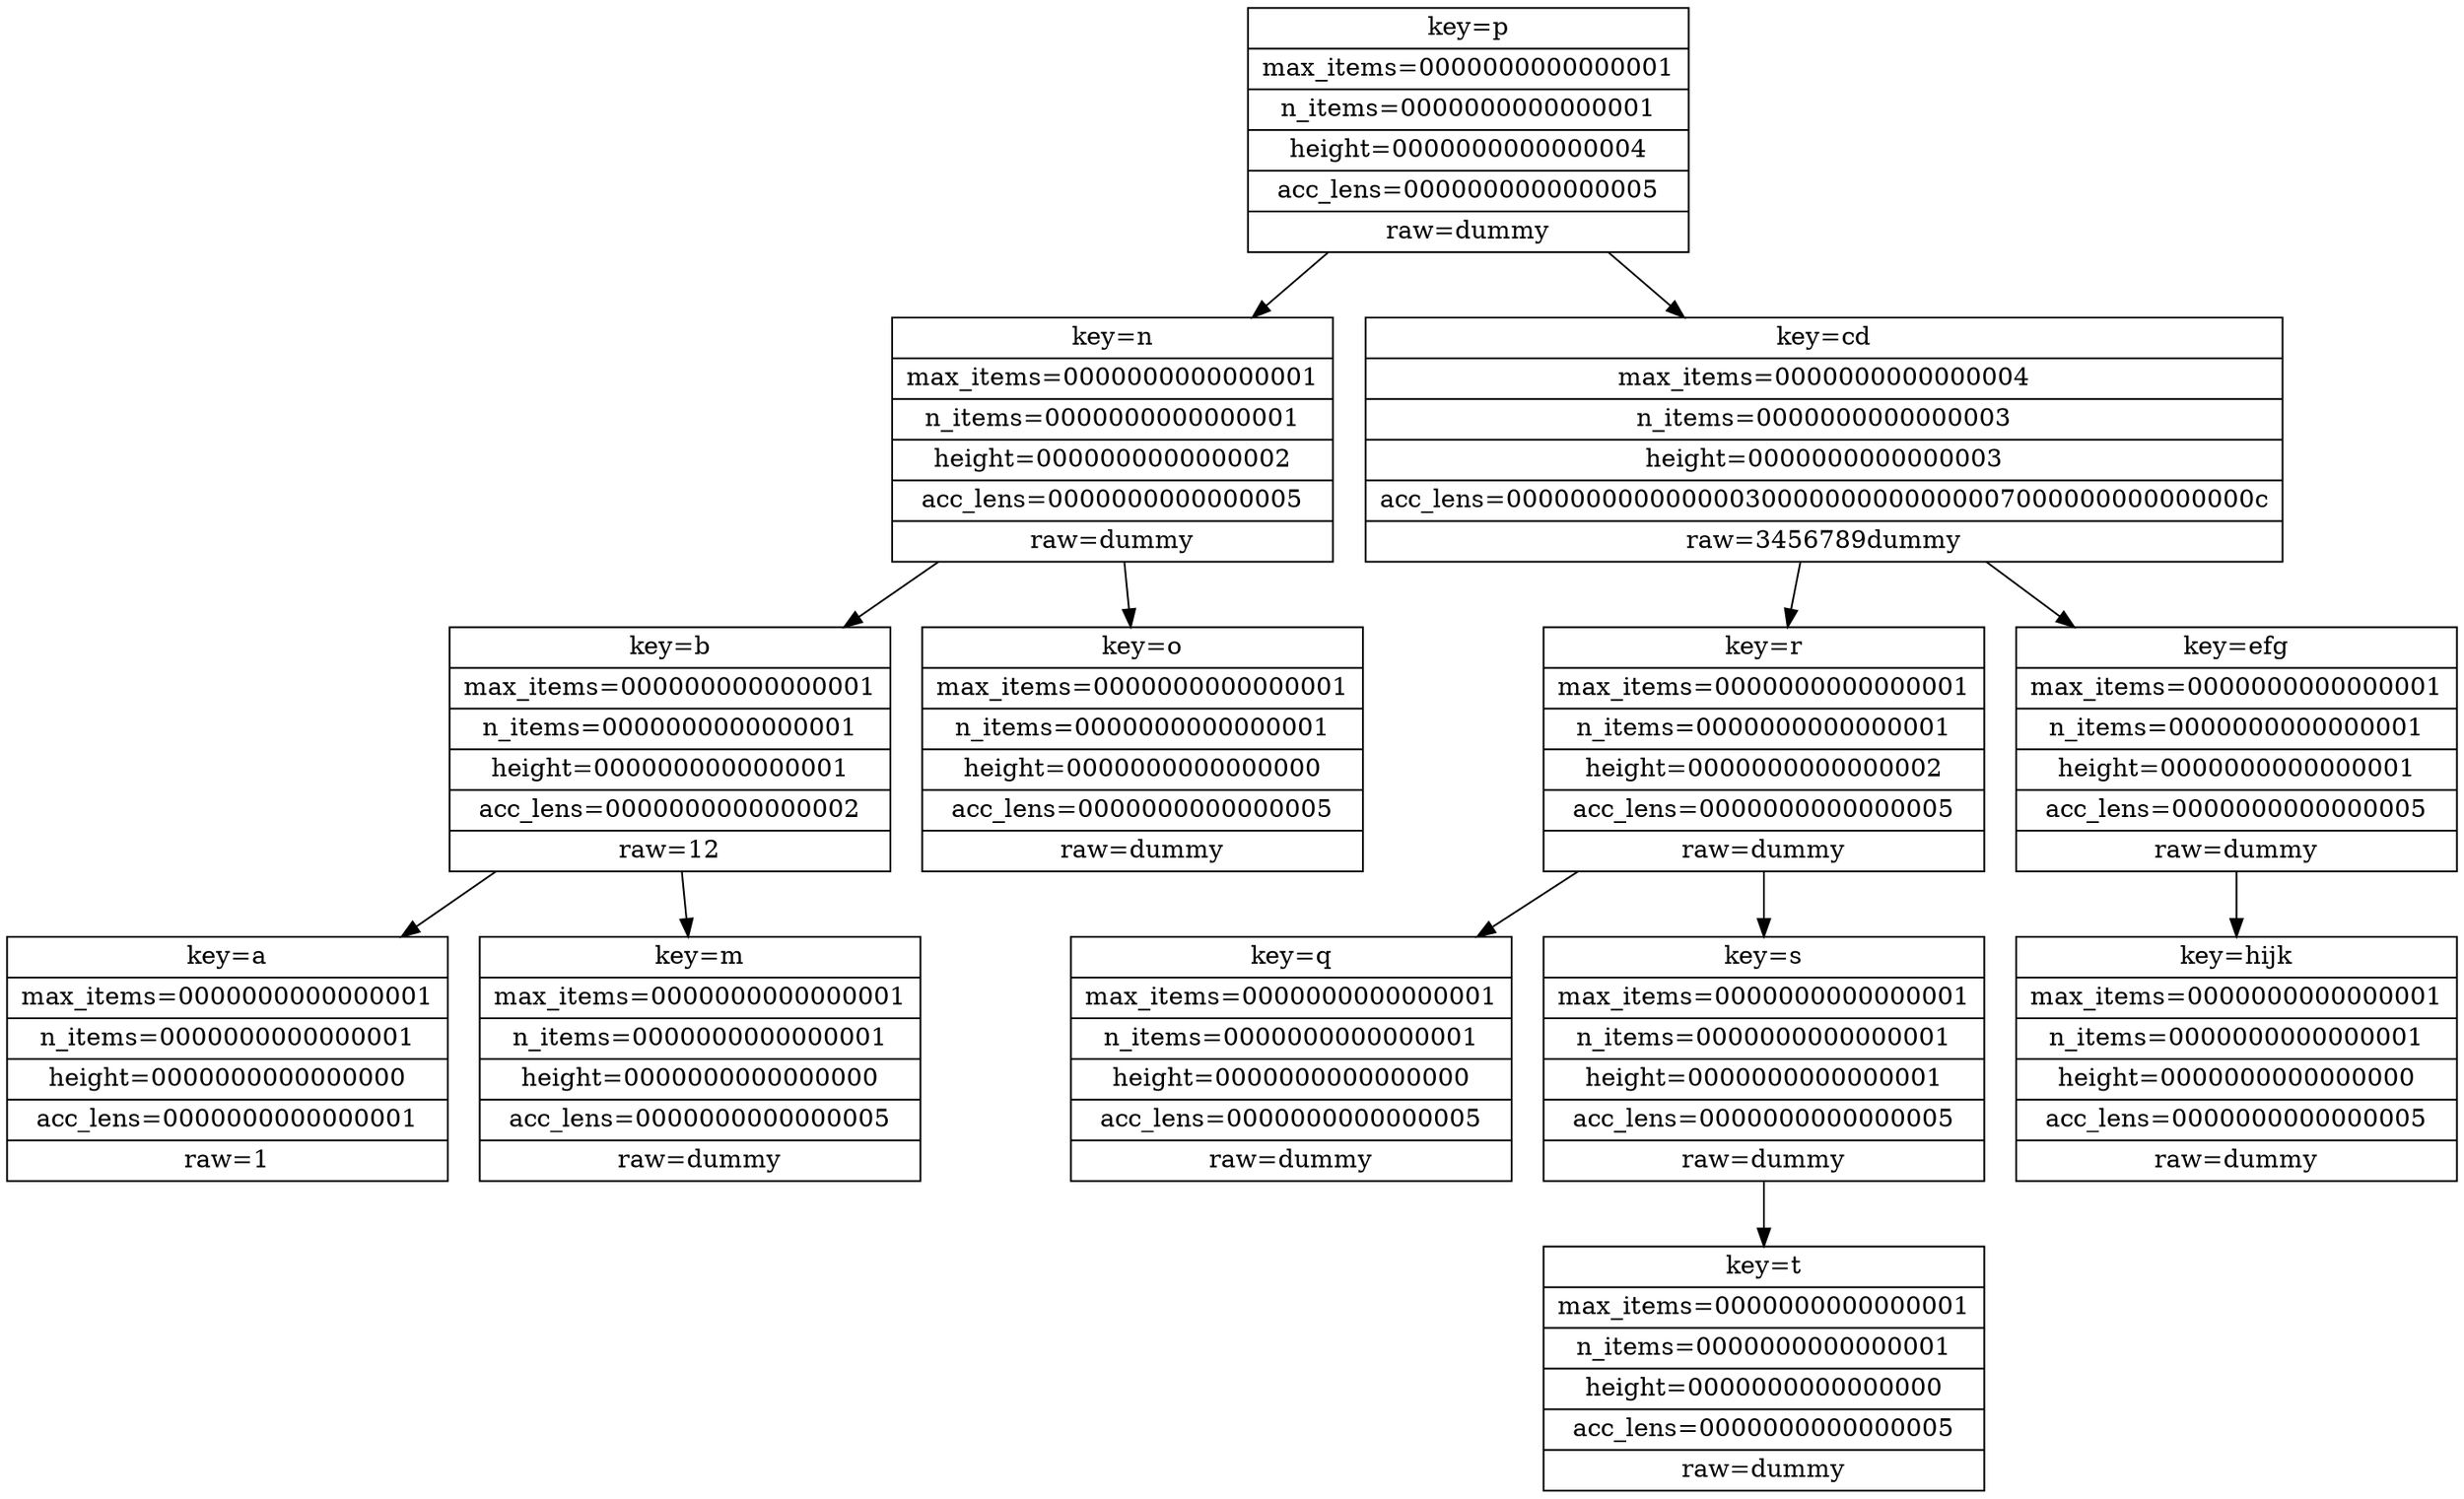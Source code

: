 digraph {
p[shape=record,label="{key=p|max_items=0000000000000001|n_items=0000000000000001|height=0000000000000004|acc_lens=0000000000000005|raw=dummy}"]
n[shape=record,label="{key=n|max_items=0000000000000001|n_items=0000000000000001|height=0000000000000002|acc_lens=0000000000000005|raw=dummy}"]
b[shape=record,label="{key=b|max_items=0000000000000001|n_items=0000000000000001|height=0000000000000001|acc_lens=0000000000000002|raw=12}"]
a[shape=record,label="{key=a|max_items=0000000000000001|n_items=0000000000000001|height=0000000000000000|acc_lens=0000000000000001|raw=1}"]
b -> a
m[shape=record,label="{key=m|max_items=0000000000000001|n_items=0000000000000001|height=0000000000000000|acc_lens=0000000000000005|raw=dummy}"]
b -> m
n -> b
o[shape=record,label="{key=o|max_items=0000000000000001|n_items=0000000000000001|height=0000000000000000|acc_lens=0000000000000005|raw=dummy}"]
n -> o
p -> n
cd[shape=record,label="{key=cd|max_items=0000000000000004|n_items=0000000000000003|height=0000000000000003|acc_lens=00000000000000030000000000000007000000000000000c|raw=3456789dummy}"]
r[shape=record,label="{key=r|max_items=0000000000000001|n_items=0000000000000001|height=0000000000000002|acc_lens=0000000000000005|raw=dummy}"]
q[shape=record,label="{key=q|max_items=0000000000000001|n_items=0000000000000001|height=0000000000000000|acc_lens=0000000000000005|raw=dummy}"]
r -> q
s[shape=record,label="{key=s|max_items=0000000000000001|n_items=0000000000000001|height=0000000000000001|acc_lens=0000000000000005|raw=dummy}"]
t[shape=record,label="{key=t|max_items=0000000000000001|n_items=0000000000000001|height=0000000000000000|acc_lens=0000000000000005|raw=dummy}"]
s -> t
r -> s
cd -> r
efg[shape=record,label="{key=efg|max_items=0000000000000001|n_items=0000000000000001|height=0000000000000001|acc_lens=0000000000000005|raw=dummy}"]
hijk[shape=record,label="{key=hijk|max_items=0000000000000001|n_items=0000000000000001|height=0000000000000000|acc_lens=0000000000000005|raw=dummy}"]
efg -> hijk
cd -> efg
p -> cd
}